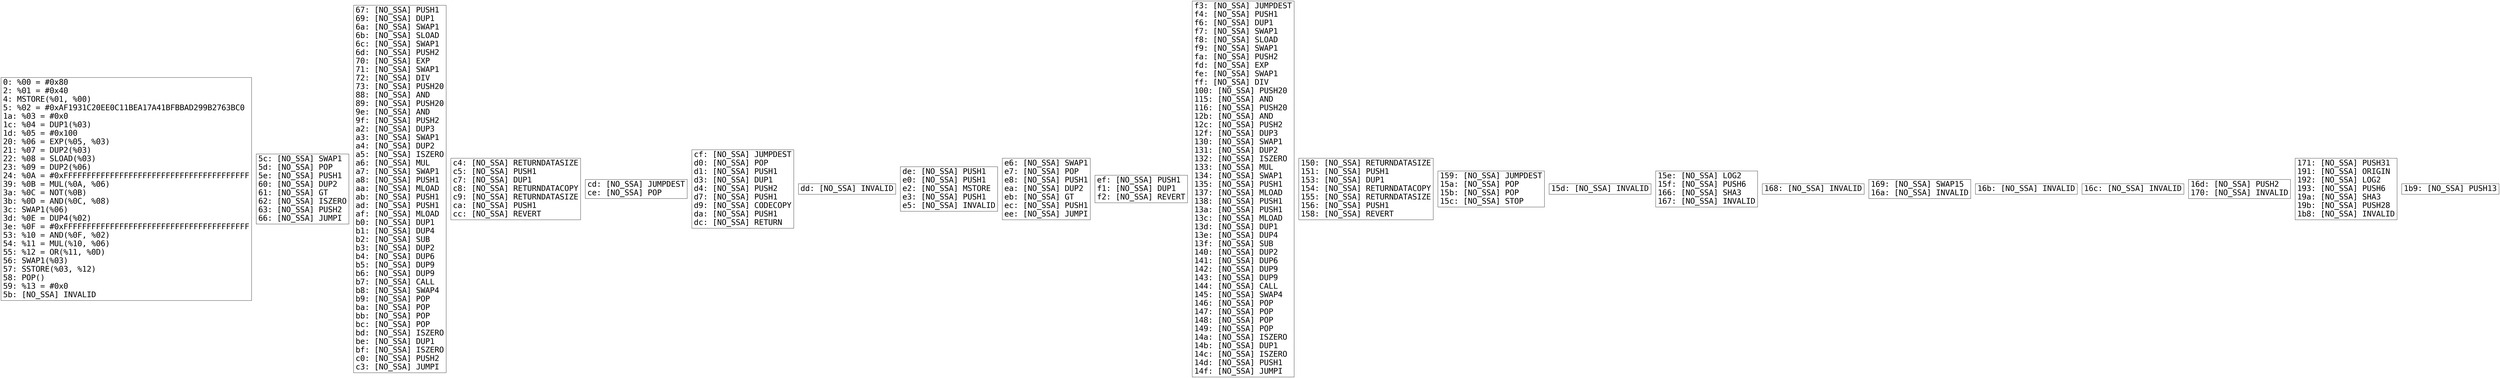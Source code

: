 digraph "graph.cfg.gv" {
	subgraph global {
		node [fontname=Courier fontsize=30.0 rank=same shape=box]
		block_0 [label="0: %00 = #0x80\l2: %01 = #0x40\l4: MSTORE(%01, %00)\l5: %02 = #0xAF1931C20EE0C11BEA17A41BFBBAD299B2763BC0\l1a: %03 = #0x0\l1c: %04 = DUP1(%03)\l1d: %05 = #0x100\l20: %06 = EXP(%05, %03)\l21: %07 = DUP2(%03)\l22: %08 = SLOAD(%03)\l23: %09 = DUP2(%06)\l24: %0A = #0xFFFFFFFFFFFFFFFFFFFFFFFFFFFFFFFFFFFFFFFF\l39: %0B = MUL(%0A, %06)\l3a: %0C = NOT(%0B)\l3b: %0D = AND(%0C, %08)\l3c: SWAP1(%06)\l3d: %0E = DUP4(%02)\l3e: %0F = #0xFFFFFFFFFFFFFFFFFFFFFFFFFFFFFFFFFFFFFFFF\l53: %10 = AND(%0F, %02)\l54: %11 = MUL(%10, %06)\l55: %12 = OR(%11, %0D)\l56: SWAP1(%03)\l57: SSTORE(%03, %12)\l58: POP()\l59: %13 = #0x0\l5b: [NO_SSA] INVALID\l"]
		block_5c [label="5c: [NO_SSA] SWAP1\l5d: [NO_SSA] POP\l5e: [NO_SSA] PUSH1\l60: [NO_SSA] DUP2\l61: [NO_SSA] GT\l62: [NO_SSA] ISZERO\l63: [NO_SSA] PUSH2\l66: [NO_SSA] JUMPI\l"]
		block_67 [label="67: [NO_SSA] PUSH1\l69: [NO_SSA] DUP1\l6a: [NO_SSA] SWAP1\l6b: [NO_SSA] SLOAD\l6c: [NO_SSA] SWAP1\l6d: [NO_SSA] PUSH2\l70: [NO_SSA] EXP\l71: [NO_SSA] SWAP1\l72: [NO_SSA] DIV\l73: [NO_SSA] PUSH20\l88: [NO_SSA] AND\l89: [NO_SSA] PUSH20\l9e: [NO_SSA] AND\l9f: [NO_SSA] PUSH2\la2: [NO_SSA] DUP3\la3: [NO_SSA] SWAP1\la4: [NO_SSA] DUP2\la5: [NO_SSA] ISZERO\la6: [NO_SSA] MUL\la7: [NO_SSA] SWAP1\la8: [NO_SSA] PUSH1\laa: [NO_SSA] MLOAD\lab: [NO_SSA] PUSH1\lad: [NO_SSA] PUSH1\laf: [NO_SSA] MLOAD\lb0: [NO_SSA] DUP1\lb1: [NO_SSA] DUP4\lb2: [NO_SSA] SUB\lb3: [NO_SSA] DUP2\lb4: [NO_SSA] DUP6\lb5: [NO_SSA] DUP9\lb6: [NO_SSA] DUP9\lb7: [NO_SSA] CALL\lb8: [NO_SSA] SWAP4\lb9: [NO_SSA] POP\lba: [NO_SSA] POP\lbb: [NO_SSA] POP\lbc: [NO_SSA] POP\lbd: [NO_SSA] ISZERO\lbe: [NO_SSA] DUP1\lbf: [NO_SSA] ISZERO\lc0: [NO_SSA] PUSH2\lc3: [NO_SSA] JUMPI\l"]
		block_c4 [label="c4: [NO_SSA] RETURNDATASIZE\lc5: [NO_SSA] PUSH1\lc7: [NO_SSA] DUP1\lc8: [NO_SSA] RETURNDATACOPY\lc9: [NO_SSA] RETURNDATASIZE\lca: [NO_SSA] PUSH1\lcc: [NO_SSA] REVERT\l"]
		block_cd [label="cd: [NO_SSA] JUMPDEST\lce: [NO_SSA] POP\l"]
		block_cf [label="cf: [NO_SSA] JUMPDEST\ld0: [NO_SSA] POP\ld1: [NO_SSA] PUSH1\ld3: [NO_SSA] DUP1\ld4: [NO_SSA] PUSH2\ld7: [NO_SSA] PUSH1\ld9: [NO_SSA] CODECOPY\lda: [NO_SSA] PUSH1\ldc: [NO_SSA] RETURN\l"]
		block_dd [label="dd: [NO_SSA] INVALID\l"]
		block_de [label="de: [NO_SSA] PUSH1\le0: [NO_SSA] PUSH1\le2: [NO_SSA] MSTORE\le3: [NO_SSA] PUSH1\le5: [NO_SSA] INVALID\l"]
		block_e6 [label="e6: [NO_SSA] SWAP1\le7: [NO_SSA] POP\le8: [NO_SSA] PUSH1\lea: [NO_SSA] DUP2\leb: [NO_SSA] GT\lec: [NO_SSA] PUSH1\lee: [NO_SSA] JUMPI\l"]
		block_ef [label="ef: [NO_SSA] PUSH1\lf1: [NO_SSA] DUP1\lf2: [NO_SSA] REVERT\l"]
		block_f3 [label="f3: [NO_SSA] JUMPDEST\lf4: [NO_SSA] PUSH1\lf6: [NO_SSA] DUP1\lf7: [NO_SSA] SWAP1\lf8: [NO_SSA] SLOAD\lf9: [NO_SSA] SWAP1\lfa: [NO_SSA] PUSH2\lfd: [NO_SSA] EXP\lfe: [NO_SSA] SWAP1\lff: [NO_SSA] DIV\l100: [NO_SSA] PUSH20\l115: [NO_SSA] AND\l116: [NO_SSA] PUSH20\l12b: [NO_SSA] AND\l12c: [NO_SSA] PUSH2\l12f: [NO_SSA] DUP3\l130: [NO_SSA] SWAP1\l131: [NO_SSA] DUP2\l132: [NO_SSA] ISZERO\l133: [NO_SSA] MUL\l134: [NO_SSA] SWAP1\l135: [NO_SSA] PUSH1\l137: [NO_SSA] MLOAD\l138: [NO_SSA] PUSH1\l13a: [NO_SSA] PUSH1\l13c: [NO_SSA] MLOAD\l13d: [NO_SSA] DUP1\l13e: [NO_SSA] DUP4\l13f: [NO_SSA] SUB\l140: [NO_SSA] DUP2\l141: [NO_SSA] DUP6\l142: [NO_SSA] DUP9\l143: [NO_SSA] DUP9\l144: [NO_SSA] CALL\l145: [NO_SSA] SWAP4\l146: [NO_SSA] POP\l147: [NO_SSA] POP\l148: [NO_SSA] POP\l149: [NO_SSA] POP\l14a: [NO_SSA] ISZERO\l14b: [NO_SSA] DUP1\l14c: [NO_SSA] ISZERO\l14d: [NO_SSA] PUSH1\l14f: [NO_SSA] JUMPI\l"]
		block_150 [label="150: [NO_SSA] RETURNDATASIZE\l151: [NO_SSA] PUSH1\l153: [NO_SSA] DUP1\l154: [NO_SSA] RETURNDATACOPY\l155: [NO_SSA] RETURNDATASIZE\l156: [NO_SSA] PUSH1\l158: [NO_SSA] REVERT\l"]
		block_159 [label="159: [NO_SSA] JUMPDEST\l15a: [NO_SSA] POP\l15b: [NO_SSA] POP\l15c: [NO_SSA] STOP\l"]
		block_15d [label="15d: [NO_SSA] INVALID\l"]
		block_15e [label="15e: [NO_SSA] LOG2\l15f: [NO_SSA] PUSH6\l166: [NO_SSA] SHA3\l167: [NO_SSA] INVALID\l"]
		block_168 [label="168: [NO_SSA] INVALID\l"]
		block_169 [label="169: [NO_SSA] SWAP15\l16a: [NO_SSA] INVALID\l"]
		block_16b [label="16b: [NO_SSA] INVALID\l"]
		block_16c [label="16c: [NO_SSA] INVALID\l"]
		block_16d [label="16d: [NO_SSA] PUSH2\l170: [NO_SSA] INVALID\l"]
		block_171 [label="171: [NO_SSA] PUSH31\l191: [NO_SSA] ORIGIN\l192: [NO_SSA] LOG2\l193: [NO_SSA] PUSH6\l19a: [NO_SSA] SHA3\l19b: [NO_SSA] PUSH28\l1b8: [NO_SSA] INVALID\l"]
		block_1b9 [label="1b9: [NO_SSA] PUSH13\l"]
	}
}

